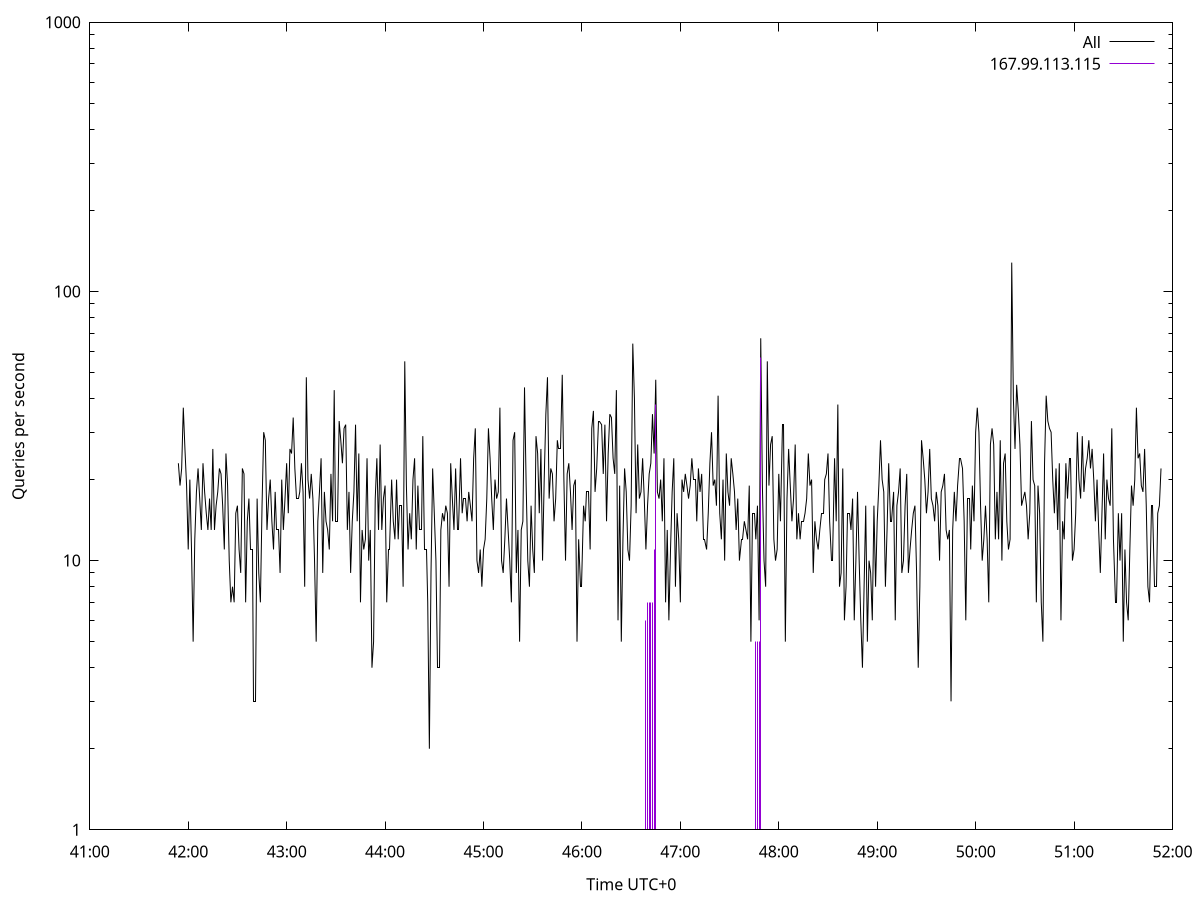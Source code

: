 set terminal pngcairo size 1024,768
set output 'Sun Jan  7 19:41:54 2024.png'
set ylabel 'Queries per second'
set xlabel 'Time UTC+0'
set xdata time
set timefmt "%s"
set log y
plot \
'-' using 1:2 linecolor 0 linetype 2 with lines title 'All', \
'-' using 1:2 linecolor 1 linetype 3 with impulses title "167.99.113.115"
1704631314 23
1704631315 19
1704631316 22
1704631317 37
1704631318 26
1704631319 19
1704631320 11
1704631321 20
1704631322 11
1704631323 5
1704631324 12
1704631325 18
1704631326 22
1704631327 17
1704631328 13
1704631329 23
1704631330 18
1704631331 15
1704631332 13
1704631333 17
1704631334 13
1704631335 26
1704631336 13
1704631337 16
1704631338 18
1704631339 22
1704631340 21
1704631341 16
1704631342 11
1704631343 25
1704631344 19
1704631345 10
1704631346 7
1704631347 8
1704631348 7
1704631349 15
1704631350 16
1704631351 11
1704631352 9
1704631353 22
1704631354 21
1704631355 7
1704631356 14
1704631357 17
1704631358 11
1704631359 11
1704631360 3
1704631361 3
1704631362 17
1704631363 9
1704631364 7
1704631365 16
1704631366 30
1704631367 28
1704631368 13
1704631369 17
1704631370 20
1704631371 14
1704631372 11
1704631373 18
1704631374 13
1704631375 13
1704631376 9
1704631377 20
1704631378 13
1704631379 17
1704631380 23
1704631381 15
1704631382 26
1704631383 25
1704631384 34
1704631385 22
1704631386 17
1704631387 17
1704631388 18
1704631389 23
1704631390 18
1704631391 8
1704631392 48
1704631393 20
1704631394 17
1704631395 21
1704631396 17
1704631397 10
1704631398 5
1704631399 14
1704631400 18
1704631401 24
1704631402 9
1704631403 18
1704631404 14
1704631405 13
1704631406 11
1704631407 21
1704631408 14
1704631409 43
1704631410 14
1704631411 14
1704631412 33
1704631413 28
1704631414 23
1704631415 31
1704631416 32
1704631417 13
1704631418 18
1704631419 9
1704631420 14
1704631421 18
1704631422 32
1704631423 14
1704631424 25
1704631425 7
1704631426 13
1704631427 11
1704631428 12
1704631429 24
1704631430 10
1704631431 13
1704631432 4
1704631433 5
1704631434 17
1704631435 24
1704631436 13
1704631437 27
1704631438 13
1704631439 17
1704631440 19
1704631441 7
1704631442 11
1704631443 11
1704631444 20
1704631445 14
1704631446 12
1704631447 20
1704631448 12
1704631449 16
1704631450 16
1704631451 8
1704631452 55
1704631453 19
1704631454 11
1704631455 15
1704631456 12
1704631457 20
1704631458 24
1704631459 11
1704631460 19
1704631461 13
1704631462 13
1704631463 29
1704631464 11
1704631465 11
1704631466 7
1704631467 2
1704631468 9
1704631469 22
1704631470 15
1704631471 10
1704631472 4
1704631473 4
1704631474 13
1704631475 15
1704631476 14
1704631477 16
1704631478 15
1704631479 8
1704631480 23
1704631481 17
1704631482 13
1704631483 22
1704631484 13
1704631485 13
1704631486 24
1704631487 15
1704631488 17
1704631489 17
1704631490 14
1704631491 18
1704631492 16
1704631493 14
1704631494 24
1704631495 31
1704631496 10
1704631497 9
1704631498 11
1704631499 8
1704631500 11
1704631501 12
1704631502 17
1704631503 31
1704631504 24
1704631505 17
1704631506 13
1704631507 20
1704631508 17
1704631509 18
1704631510 37
1704631511 10
1704631512 9
1704631513 12
1704631514 17
1704631515 13
1704631516 10
1704631517 7
1704631518 28
1704631519 30
1704631520 9
1704631521 13
1704631522 5
1704631523 13
1704631524 14
1704631525 44
1704631526 19
1704631527 10
1704631528 8
1704631529 16
1704631530 11
1704631531 9
1704631532 29
1704631533 25
1704631534 15
1704631535 26
1704631536 10
1704631537 20
1704631538 35
1704631539 48
1704631540 17
1704631541 22
1704631542 21
1704631543 14
1704631544 17
1704631545 28
1704631546 26
1704631547 26
1704631548 49
1704631549 20
1704631550 10
1704631551 21
1704631552 23
1704631553 18
1704631554 13
1704631555 19
1704631556 20
1704631557 5
1704631558 12
1704631559 8
1704631560 8
1704631561 16
1704631562 14
1704631563 18
1704631564 18
1704631565 11
1704631566 31
1704631567 36
1704631568 18
1704631569 22
1704631570 33
1704631571 33
1704631572 32
1704631573 21
1704631574 32
1704631575 14
1704631576 25
1704631577 35
1704631578 34
1704631579 24
1704631580 21
1704631581 43
1704631582 6
1704631583 19
1704631584 5
1704631585 12
1704631586 22
1704631587 18
1704631588 11
1704631589 10
1704631590 16
1704631591 64
1704631592 40
1704631593 15
1704631594 27
1704631595 17
1704631596 18
1704631597 24
1704631598 17
1704631599 11
1704631600 16
1704631601 21
1704631602 23
1704631603 35
1704631604 25
1704631605 47
1704631606 18
1704631607 17
1704631608 20
1704631609 14
1704631610 24
1704631611 7
1704631612 13
1704631613 6
1704631614 11
1704631615 18
1704631616 24
1704631617 8
1704631618 15
1704631619 12
1704631620 7
1704631621 20
1704631622 18
1704631623 21
1704631624 19
1704631625 17
1704631626 19
1704631627 24
1704631628 20
1704631629 20
1704631630 14
1704631631 22
1704631632 18
1704631633 21
1704631634 12
1704631635 12
1704631636 11
1704631637 15
1704631638 23
1704631639 30
1704631640 19
1704631641 20
1704631642 16
1704631643 41
1704631644 15
1704631645 12
1704631646 20
1704631647 10
1704631648 25
1704631649 18
1704631650 16
1704631651 24
1704631652 21
1704631653 18
1704631654 13
1704631655 17
1704631656 10
1704631657 12
1704631658 12
1704631659 14
1704631660 13
1704631661 12
1704631662 19
1704631663 5
1704631664 15
1704631665 15
1704631666 12
1704631667 16
1704631668 6
1704631669 67
1704631670 19
1704631671 10
1704631672 8
1704631673 55
1704631674 19
1704631675 27
1704631676 29
1704631677 12
1704631678 10
1704631679 11
1704631680 21
1704631681 14
1704631682 32
1704631683 32
1704631684 5
1704631685 17
1704631686 26
1704631687 19
1704631688 14
1704631689 17
1704631690 27
1704631691 12
1704631692 15
1704631693 12
1704631694 14
1704631695 14
1704631696 15
1704631697 17
1704631698 25
1704631699 19
1704631700 20
1704631701 9
1704631702 14
1704631703 12
1704631704 11
1704631705 13
1704631706 15
1704631707 15
1704631708 20
1704631709 21
1704631710 25
1704631711 14
1704631712 10
1704631713 10
1704631714 24
1704631715 14
1704631716 38
1704631717 8
1704631718 9
1704631719 22
1704631720 6
1704631721 8
1704631722 15
1704631723 15
1704631724 13
1704631725 17
1704631726 6
1704631727 10
1704631728 18
1704631729 10
1704631730 6
1704631731 4
1704631732 8
1704631733 16
1704631734 5
1704631735 10
1704631736 9
1704631737 6
1704631738 16
1704631739 8
1704631740 14
1704631741 19
1704631742 28
1704631743 20
1704631744 18
1704631745 8
1704631746 13
1704631747 23
1704631748 14
1704631749 14
1704631750 18
1704631751 6
1704631752 16
1704631753 18
1704631754 22
1704631755 9
1704631756 10
1704631757 16
1704631758 21
1704631759 9
1704631760 11
1704631761 13
1704631762 15
1704631763 16
1704631764 9
1704631765 4
1704631766 8
1704631767 28
1704631768 24
1704631769 20
1704631770 15
1704631771 18
1704631772 26
1704631773 17
1704631774 16
1704631775 14
1704631776 18
1704631777 16
1704631778 10
1704631779 18
1704631780 19
1704631781 21
1704631782 13
1704631783 12
1704631784 13
1704631785 3
1704631786 13
1704631787 18
1704631788 14
1704631789 19
1704631790 24
1704631791 24
1704631792 22
1704631793 14
1704631794 6
1704631795 17
1704631796 17
1704631797 11
1704631798 19
1704631799 14
1704631800 30
1704631801 37
1704631802 30
1704631803 16
1704631804 10
1704631805 12
1704631806 16
1704631807 12
1704631808 7
1704631809 27
1704631810 31
1704631811 27
1704631812 12
1704631813 18
1704631814 12
1704631815 28
1704631816 10
1704631817 23
1704631818 25
1704631819 14
1704631820 11
1704631821 12
1704631822 128
1704631823 40
1704631824 26
1704631825 45
1704631826 36
1704631827 27
1704631828 16
1704631829 17
1704631830 18
1704631831 16
1704631832 12
1704631833 15
1704631834 33
1704631835 20
1704631836 19
1704631837 7
1704631838 19
1704631839 15
1704631840 7
1704631841 5
1704631842 23
1704631843 41
1704631844 33
1704631845 31
1704631846 30
1704631847 20
1704631848 15
1704631849 22
1704631850 13
1704631851 23
1704631852 6
1704631853 14
1704631854 12
1704631855 23
1704631856 17
1704631857 24
1704631858 24
1704631859 10
1704631860 11
1704631861 15
1704631862 30
1704631863 20
1704631864 17
1704631865 29
1704631866 18
1704631867 22
1704631868 24
1704631869 28
1704631870 22
1704631871 26
1704631872 20
1704631873 14
1704631874 20
1704631875 13
1704631876 9
1704631877 15
1704631878 25
1704631879 12
1704631880 20
1704631881 17
1704631882 16
1704631883 31
1704631884 12
1704631885 7
1704631886 7
1704631887 15
1704631888 10
1704631889 15
1704631890 5
1704631891 11
1704631892 7
1704631893 6
1704631894 11
1704631895 19
1704631896 16
1704631897 20
1704631898 37
1704631899 24
1704631900 25
1704631901 19
1704631902 18
1704631903 26
1704631904 16
1704631905 8
1704631906 7
1704631907 16
1704631908 16
1704631909 8
1704631910 8
1704631911 15
1704631912 16
1704631913 22

e
1704631599 6
1704631600 7
1704631601 7
1704631602 7
1704631603 7
1704631604 11
1704631605 38
1704631666 5
1704631667 5
1704631668 5
1704631669 57

e
